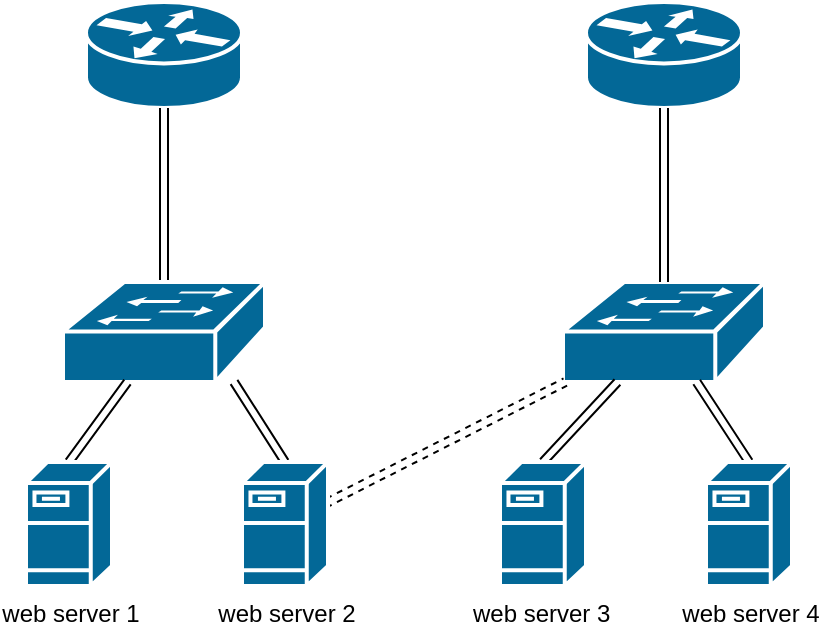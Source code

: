 <mxfile version="24.5.2" type="github">
  <diagram id="6a731a19-8d31-9384-78a2-239565b7b9f0" name="Page-1">
    <mxGraphModel dx="1224" dy="738" grid="1" gridSize="10" guides="1" tooltips="1" connect="1" arrows="1" fold="1" page="1" pageScale="1" pageWidth="827" pageHeight="1169" background="none" math="0" shadow="0">
      <root>
        <mxCell id="0" />
        <mxCell id="1" parent="0" />
        <mxCell id="168ri_g_Q_yuVbLlaaN--2257" value="" style="shape=mxgraph.cisco.routers.router;sketch=0;html=1;pointerEvents=1;dashed=0;fillColor=#036897;strokeColor=#ffffff;strokeWidth=2;verticalLabelPosition=bottom;verticalAlign=top;align=center;outlineConnect=0;" vertex="1" parent="1">
          <mxGeometry x="270" y="90" width="78" height="53" as="geometry" />
        </mxCell>
        <mxCell id="168ri_g_Q_yuVbLlaaN--2258" value="" style="shape=mxgraph.cisco.routers.router;sketch=0;html=1;pointerEvents=1;dashed=0;fillColor=#036897;strokeColor=#ffffff;strokeWidth=2;verticalLabelPosition=bottom;verticalAlign=top;align=center;outlineConnect=0;" vertex="1" parent="1">
          <mxGeometry x="520" y="90" width="78" height="53" as="geometry" />
        </mxCell>
        <mxCell id="168ri_g_Q_yuVbLlaaN--2272" style="edgeStyle=orthogonalEdgeStyle;rounded=0;orthogonalLoop=1;jettySize=auto;html=1;exitX=0.5;exitY=0;exitDx=0;exitDy=0;exitPerimeter=0;shape=link;" edge="1" parent="1" source="168ri_g_Q_yuVbLlaaN--2259" target="168ri_g_Q_yuVbLlaaN--2257">
          <mxGeometry relative="1" as="geometry" />
        </mxCell>
        <mxCell id="168ri_g_Q_yuVbLlaaN--2259" value="" style="shape=mxgraph.cisco.switches.workgroup_switch;sketch=0;html=1;pointerEvents=1;dashed=0;fillColor=#036897;strokeColor=#ffffff;strokeWidth=2;verticalLabelPosition=bottom;verticalAlign=top;align=center;outlineConnect=0;" vertex="1" parent="1">
          <mxGeometry x="258.5" y="230" width="101" height="50" as="geometry" />
        </mxCell>
        <mxCell id="168ri_g_Q_yuVbLlaaN--2260" value="" style="shape=mxgraph.cisco.switches.workgroup_switch;sketch=0;html=1;pointerEvents=1;dashed=0;fillColor=#036897;strokeColor=#ffffff;strokeWidth=2;verticalLabelPosition=bottom;verticalAlign=top;align=center;outlineConnect=0;" vertex="1" parent="1">
          <mxGeometry x="508.5" y="230" width="101" height="50" as="geometry" />
        </mxCell>
        <mxCell id="168ri_g_Q_yuVbLlaaN--2266" style="rounded=0;orthogonalLoop=1;jettySize=auto;html=1;exitX=0.5;exitY=0;exitDx=0;exitDy=0;exitPerimeter=0;shape=link;" edge="1" parent="1" source="168ri_g_Q_yuVbLlaaN--2261" target="168ri_g_Q_yuVbLlaaN--2259">
          <mxGeometry relative="1" as="geometry" />
        </mxCell>
        <mxCell id="168ri_g_Q_yuVbLlaaN--2261" value="web server 1" style="shape=mxgraph.cisco.servers.fileserver;sketch=0;html=1;pointerEvents=1;dashed=0;fillColor=#036897;strokeColor=#ffffff;strokeWidth=2;verticalLabelPosition=bottom;verticalAlign=top;align=center;outlineConnect=0;" vertex="1" parent="1">
          <mxGeometry x="240" y="320" width="43" height="62" as="geometry" />
        </mxCell>
        <mxCell id="168ri_g_Q_yuVbLlaaN--2269" style="rounded=0;orthogonalLoop=1;jettySize=auto;html=1;exitX=0.5;exitY=0;exitDx=0;exitDy=0;exitPerimeter=0;shape=link;" edge="1" parent="1" source="168ri_g_Q_yuVbLlaaN--2263" target="168ri_g_Q_yuVbLlaaN--2260">
          <mxGeometry relative="1" as="geometry" />
        </mxCell>
        <mxCell id="168ri_g_Q_yuVbLlaaN--2263" value="web server 3&amp;nbsp;" style="shape=mxgraph.cisco.servers.fileserver;sketch=0;html=1;pointerEvents=1;dashed=0;fillColor=#036897;strokeColor=#ffffff;strokeWidth=2;verticalLabelPosition=bottom;verticalAlign=top;align=center;outlineConnect=0;" vertex="1" parent="1">
          <mxGeometry x="477" y="320" width="43" height="62" as="geometry" />
        </mxCell>
        <mxCell id="168ri_g_Q_yuVbLlaaN--2268" style="rounded=0;orthogonalLoop=1;jettySize=auto;html=1;exitX=0.5;exitY=0;exitDx=0;exitDy=0;exitPerimeter=0;shape=link;" edge="1" parent="1" source="168ri_g_Q_yuVbLlaaN--2264">
          <mxGeometry relative="1" as="geometry">
            <mxPoint x="344" y="280" as="targetPoint" />
          </mxGeometry>
        </mxCell>
        <mxCell id="168ri_g_Q_yuVbLlaaN--2271" style="rounded=0;orthogonalLoop=1;jettySize=auto;html=1;shape=link;dashed=1;" edge="1" parent="1" source="168ri_g_Q_yuVbLlaaN--2264" target="168ri_g_Q_yuVbLlaaN--2260">
          <mxGeometry relative="1" as="geometry" />
        </mxCell>
        <mxCell id="168ri_g_Q_yuVbLlaaN--2264" value="web server 2" style="shape=mxgraph.cisco.servers.fileserver;sketch=0;html=1;pointerEvents=1;dashed=0;fillColor=#036897;strokeColor=#ffffff;strokeWidth=2;verticalLabelPosition=bottom;verticalAlign=top;align=center;outlineConnect=0;" vertex="1" parent="1">
          <mxGeometry x="348" y="320" width="43" height="62" as="geometry" />
        </mxCell>
        <mxCell id="168ri_g_Q_yuVbLlaaN--2270" style="rounded=0;orthogonalLoop=1;jettySize=auto;html=1;exitX=0.5;exitY=0;exitDx=0;exitDy=0;exitPerimeter=0;shape=link;" edge="1" parent="1" source="168ri_g_Q_yuVbLlaaN--2265" target="168ri_g_Q_yuVbLlaaN--2260">
          <mxGeometry relative="1" as="geometry" />
        </mxCell>
        <mxCell id="168ri_g_Q_yuVbLlaaN--2265" value="web server 4" style="shape=mxgraph.cisco.servers.fileserver;sketch=0;html=1;pointerEvents=1;dashed=0;fillColor=#036897;strokeColor=#ffffff;strokeWidth=2;verticalLabelPosition=bottom;verticalAlign=top;align=center;outlineConnect=0;" vertex="1" parent="1">
          <mxGeometry x="580" y="320" width="43" height="62" as="geometry" />
        </mxCell>
        <mxCell id="168ri_g_Q_yuVbLlaaN--2273" style="edgeStyle=orthogonalEdgeStyle;rounded=0;orthogonalLoop=1;jettySize=auto;html=1;exitX=0.5;exitY=0;exitDx=0;exitDy=0;exitPerimeter=0;entryX=0.5;entryY=1;entryDx=0;entryDy=0;entryPerimeter=0;shape=link;" edge="1" parent="1" source="168ri_g_Q_yuVbLlaaN--2260" target="168ri_g_Q_yuVbLlaaN--2258">
          <mxGeometry relative="1" as="geometry" />
        </mxCell>
      </root>
    </mxGraphModel>
  </diagram>
</mxfile>
